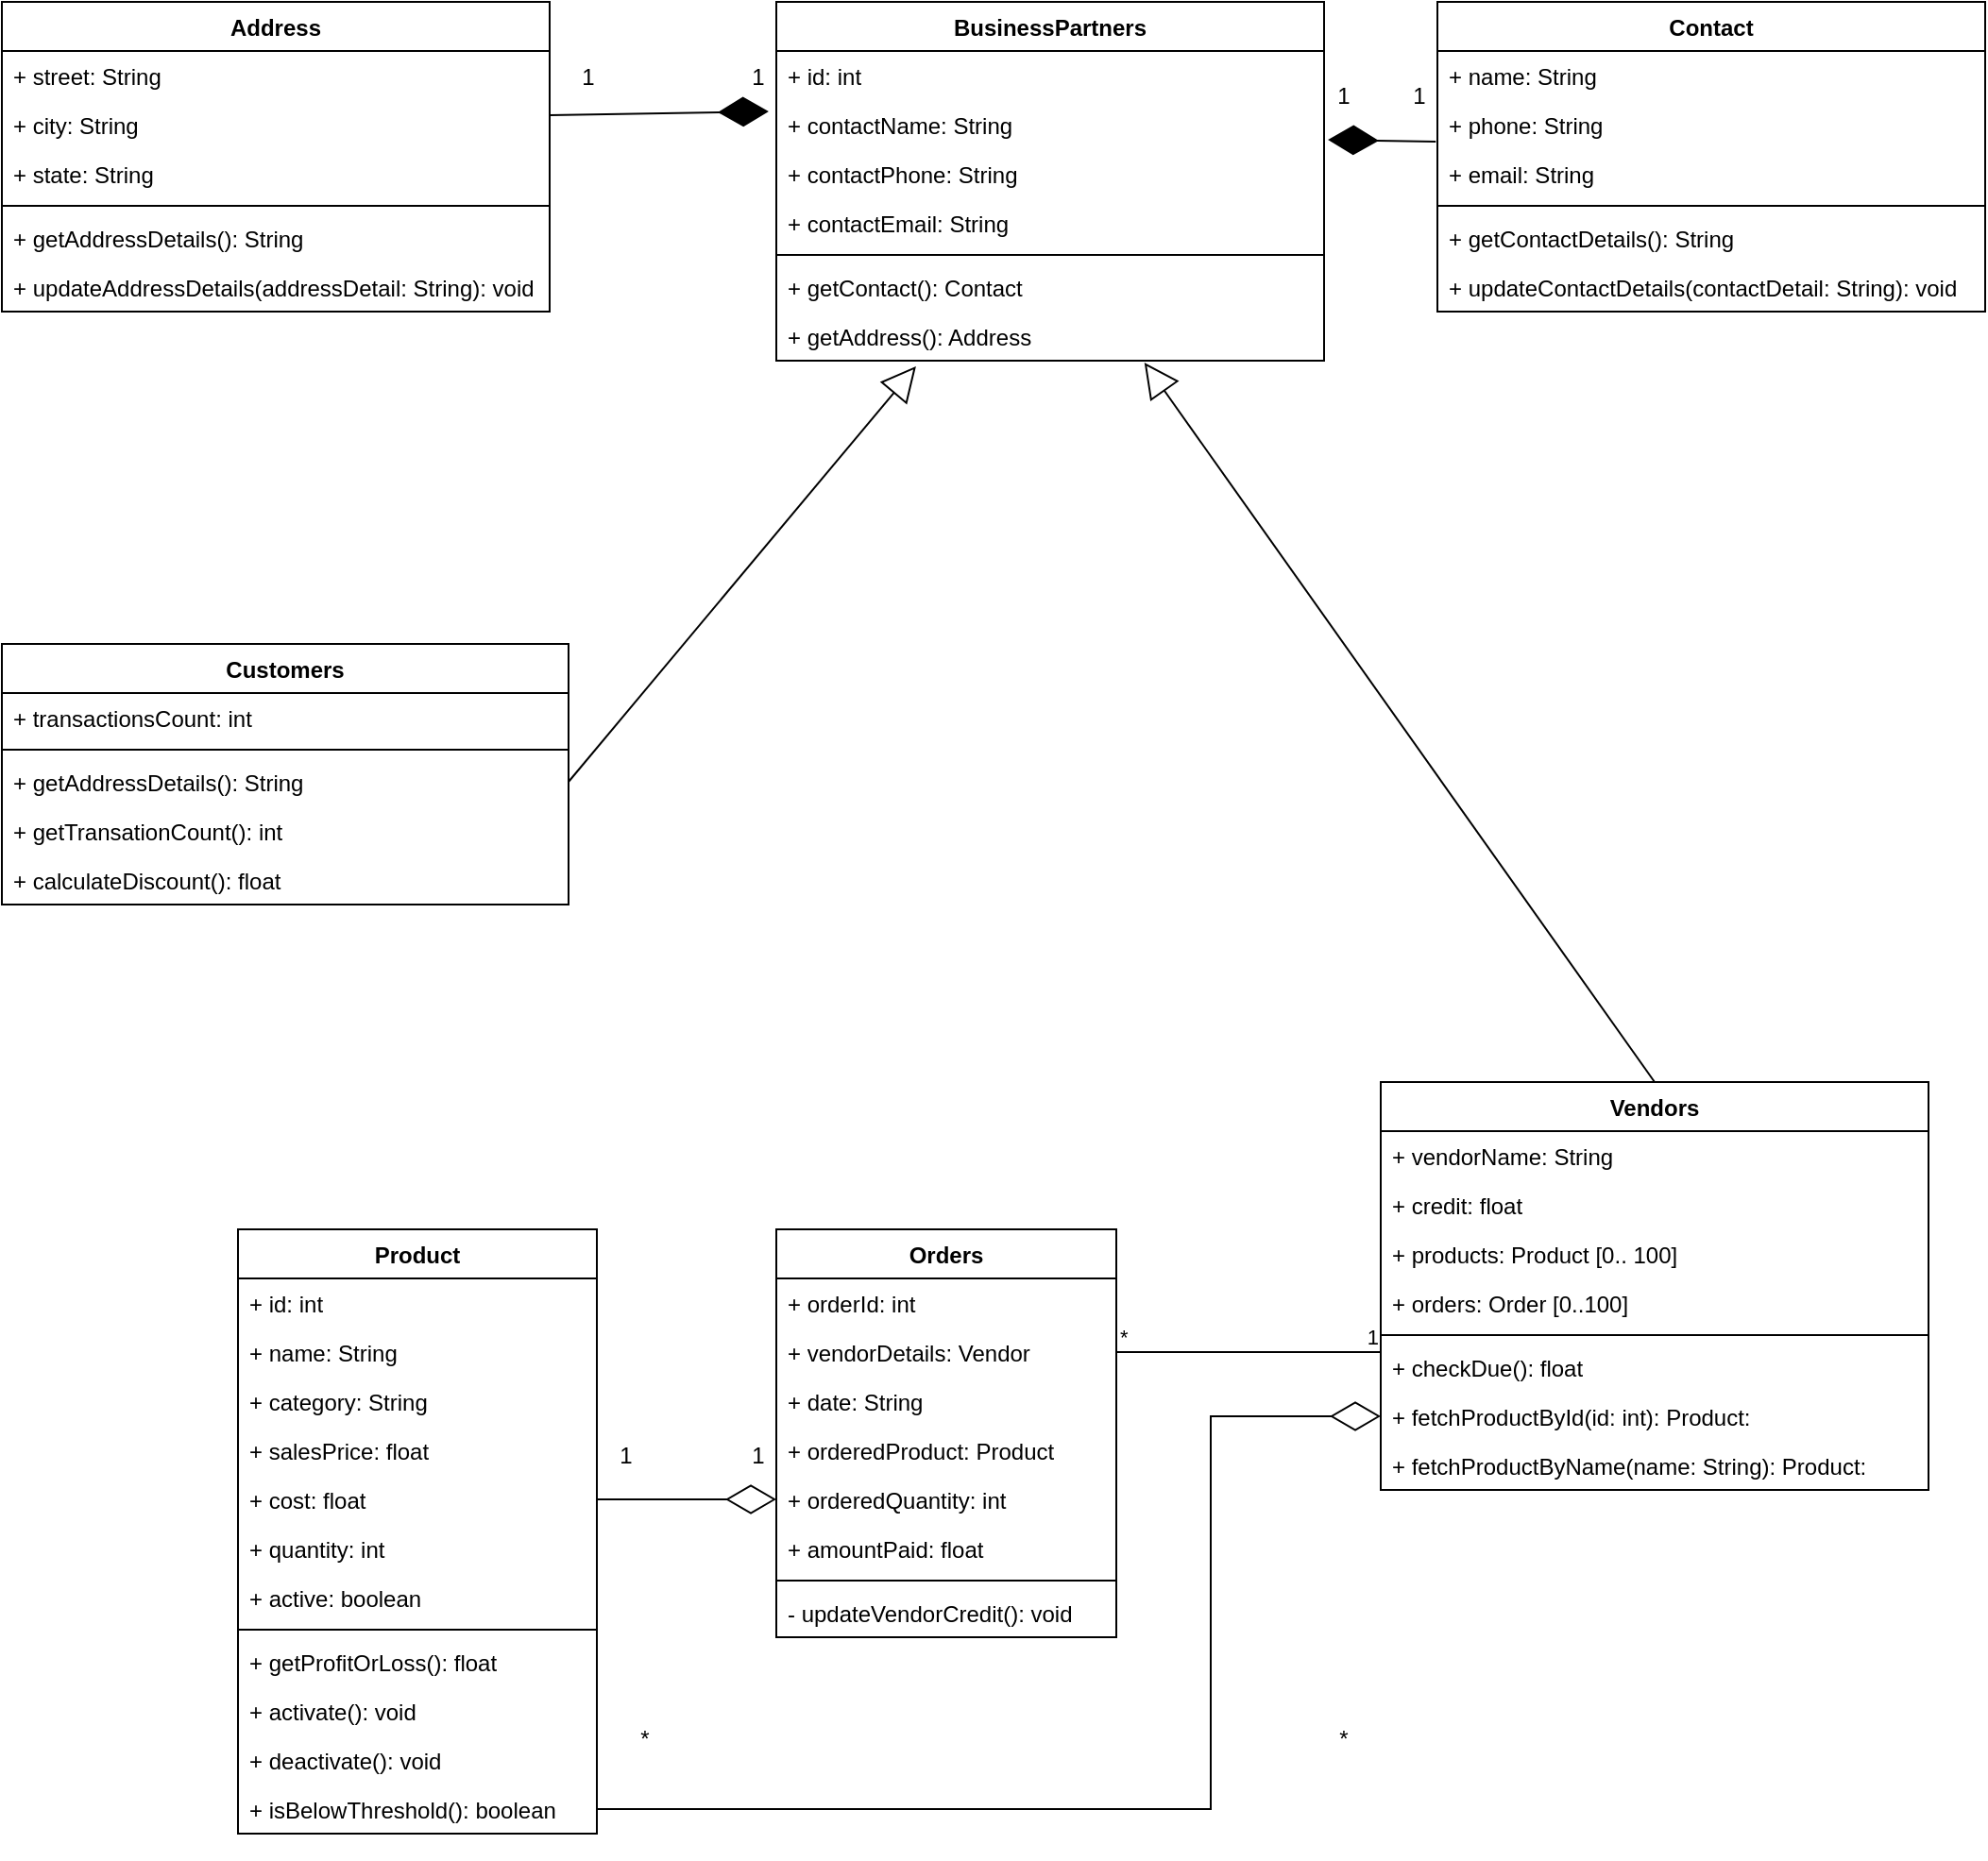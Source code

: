 <mxfile version="15.7.4" type="github">
  <diagram id="4TbU_epsyEHLMyrJDHha" name="Page-1">
    <mxGraphModel dx="868" dy="1651" grid="1" gridSize="10" guides="1" tooltips="1" connect="1" arrows="1" fold="1" page="1" pageScale="1" pageWidth="827" pageHeight="1169" math="0" shadow="0">
      <root>
        <mxCell id="0" />
        <mxCell id="1" parent="0" />
        <mxCell id="at3cq2nM4BJfjRinCHAx-1" value="Customers" style="swimlane;fontStyle=1;align=center;verticalAlign=top;childLayout=stackLayout;horizontal=1;startSize=26;horizontalStack=0;resizeParent=1;resizeParentMax=0;resizeLast=0;collapsible=1;marginBottom=0;" vertex="1" parent="1">
          <mxGeometry x="230" y="-70" width="300" height="138" as="geometry" />
        </mxCell>
        <mxCell id="at3cq2nM4BJfjRinCHAx-20" value="+ transactionsCount: int" style="text;strokeColor=none;fillColor=none;align=left;verticalAlign=top;spacingLeft=4;spacingRight=4;overflow=hidden;rotatable=0;points=[[0,0.5],[1,0.5]];portConstraint=eastwest;" vertex="1" parent="at3cq2nM4BJfjRinCHAx-1">
          <mxGeometry y="26" width="300" height="26" as="geometry" />
        </mxCell>
        <mxCell id="at3cq2nM4BJfjRinCHAx-3" value="" style="line;strokeWidth=1;fillColor=none;align=left;verticalAlign=middle;spacingTop=-1;spacingLeft=3;spacingRight=3;rotatable=0;labelPosition=right;points=[];portConstraint=eastwest;" vertex="1" parent="at3cq2nM4BJfjRinCHAx-1">
          <mxGeometry y="52" width="300" height="8" as="geometry" />
        </mxCell>
        <mxCell id="at3cq2nM4BJfjRinCHAx-25" value="+ getAddressDetails(): String&#xa;" style="text;strokeColor=none;fillColor=none;align=left;verticalAlign=top;spacingLeft=4;spacingRight=4;overflow=hidden;rotatable=0;points=[[0,0.5],[1,0.5]];portConstraint=eastwest;" vertex="1" parent="at3cq2nM4BJfjRinCHAx-1">
          <mxGeometry y="60" width="300" height="26" as="geometry" />
        </mxCell>
        <mxCell id="at3cq2nM4BJfjRinCHAx-77" value="+ getTransationCount(): int" style="text;strokeColor=none;fillColor=none;align=left;verticalAlign=top;spacingLeft=4;spacingRight=4;overflow=hidden;rotatable=0;points=[[0,0.5],[1,0.5]];portConstraint=eastwest;" vertex="1" parent="at3cq2nM4BJfjRinCHAx-1">
          <mxGeometry y="86" width="300" height="26" as="geometry" />
        </mxCell>
        <mxCell id="at3cq2nM4BJfjRinCHAx-4" value="+ calculateDiscount(): float" style="text;strokeColor=none;fillColor=none;align=left;verticalAlign=top;spacingLeft=4;spacingRight=4;overflow=hidden;rotatable=0;points=[[0,0.5],[1,0.5]];portConstraint=eastwest;" vertex="1" parent="at3cq2nM4BJfjRinCHAx-1">
          <mxGeometry y="112" width="300" height="26" as="geometry" />
        </mxCell>
        <mxCell id="at3cq2nM4BJfjRinCHAx-7" value="Product" style="swimlane;fontStyle=1;align=center;verticalAlign=top;childLayout=stackLayout;horizontal=1;startSize=26;horizontalStack=0;resizeParent=1;resizeParentMax=0;resizeLast=0;collapsible=1;marginBottom=0;" vertex="1" parent="1">
          <mxGeometry x="355" y="240" width="190" height="320" as="geometry" />
        </mxCell>
        <mxCell id="at3cq2nM4BJfjRinCHAx-11" value="+ id: int" style="text;strokeColor=none;fillColor=none;align=left;verticalAlign=top;spacingLeft=4;spacingRight=4;overflow=hidden;rotatable=0;points=[[0,0.5],[1,0.5]];portConstraint=eastwest;" vertex="1" parent="at3cq2nM4BJfjRinCHAx-7">
          <mxGeometry y="26" width="190" height="26" as="geometry" />
        </mxCell>
        <mxCell id="at3cq2nM4BJfjRinCHAx-12" value="+ name: String" style="text;strokeColor=none;fillColor=none;align=left;verticalAlign=top;spacingLeft=4;spacingRight=4;overflow=hidden;rotatable=0;points=[[0,0.5],[1,0.5]];portConstraint=eastwest;" vertex="1" parent="at3cq2nM4BJfjRinCHAx-7">
          <mxGeometry y="52" width="190" height="26" as="geometry" />
        </mxCell>
        <mxCell id="at3cq2nM4BJfjRinCHAx-13" value="+ category: String" style="text;strokeColor=none;fillColor=none;align=left;verticalAlign=top;spacingLeft=4;spacingRight=4;overflow=hidden;rotatable=0;points=[[0,0.5],[1,0.5]];portConstraint=eastwest;" vertex="1" parent="at3cq2nM4BJfjRinCHAx-7">
          <mxGeometry y="78" width="190" height="26" as="geometry" />
        </mxCell>
        <mxCell id="at3cq2nM4BJfjRinCHAx-14" value="+ salesPrice: float" style="text;strokeColor=none;fillColor=none;align=left;verticalAlign=top;spacingLeft=4;spacingRight=4;overflow=hidden;rotatable=0;points=[[0,0.5],[1,0.5]];portConstraint=eastwest;" vertex="1" parent="at3cq2nM4BJfjRinCHAx-7">
          <mxGeometry y="104" width="190" height="26" as="geometry" />
        </mxCell>
        <mxCell id="at3cq2nM4BJfjRinCHAx-15" value="+ cost: float" style="text;strokeColor=none;fillColor=none;align=left;verticalAlign=top;spacingLeft=4;spacingRight=4;overflow=hidden;rotatable=0;points=[[0,0.5],[1,0.5]];portConstraint=eastwest;" vertex="1" parent="at3cq2nM4BJfjRinCHAx-7">
          <mxGeometry y="130" width="190" height="26" as="geometry" />
        </mxCell>
        <mxCell id="at3cq2nM4BJfjRinCHAx-16" value="+ quantity: int" style="text;strokeColor=none;fillColor=none;align=left;verticalAlign=top;spacingLeft=4;spacingRight=4;overflow=hidden;rotatable=0;points=[[0,0.5],[1,0.5]];portConstraint=eastwest;" vertex="1" parent="at3cq2nM4BJfjRinCHAx-7">
          <mxGeometry y="156" width="190" height="26" as="geometry" />
        </mxCell>
        <mxCell id="at3cq2nM4BJfjRinCHAx-8" value="+ active: boolean" style="text;strokeColor=none;fillColor=none;align=left;verticalAlign=top;spacingLeft=4;spacingRight=4;overflow=hidden;rotatable=0;points=[[0,0.5],[1,0.5]];portConstraint=eastwest;" vertex="1" parent="at3cq2nM4BJfjRinCHAx-7">
          <mxGeometry y="182" width="190" height="26" as="geometry" />
        </mxCell>
        <mxCell id="at3cq2nM4BJfjRinCHAx-9" value="" style="line;strokeWidth=1;fillColor=none;align=left;verticalAlign=middle;spacingTop=-1;spacingLeft=3;spacingRight=3;rotatable=0;labelPosition=right;points=[];portConstraint=eastwest;" vertex="1" parent="at3cq2nM4BJfjRinCHAx-7">
          <mxGeometry y="208" width="190" height="8" as="geometry" />
        </mxCell>
        <mxCell id="at3cq2nM4BJfjRinCHAx-17" value="+ getProfitOrLoss(): float" style="text;strokeColor=none;fillColor=none;align=left;verticalAlign=top;spacingLeft=4;spacingRight=4;overflow=hidden;rotatable=0;points=[[0,0.5],[1,0.5]];portConstraint=eastwest;" vertex="1" parent="at3cq2nM4BJfjRinCHAx-7">
          <mxGeometry y="216" width="190" height="26" as="geometry" />
        </mxCell>
        <mxCell id="at3cq2nM4BJfjRinCHAx-18" value="+ activate(): void" style="text;strokeColor=none;fillColor=none;align=left;verticalAlign=top;spacingLeft=4;spacingRight=4;overflow=hidden;rotatable=0;points=[[0,0.5],[1,0.5]];portConstraint=eastwest;" vertex="1" parent="at3cq2nM4BJfjRinCHAx-7">
          <mxGeometry y="242" width="190" height="26" as="geometry" />
        </mxCell>
        <mxCell id="at3cq2nM4BJfjRinCHAx-19" value="+ deactivate(): void" style="text;strokeColor=none;fillColor=none;align=left;verticalAlign=top;spacingLeft=4;spacingRight=4;overflow=hidden;rotatable=0;points=[[0,0.5],[1,0.5]];portConstraint=eastwest;" vertex="1" parent="at3cq2nM4BJfjRinCHAx-7">
          <mxGeometry y="268" width="190" height="26" as="geometry" />
        </mxCell>
        <mxCell id="at3cq2nM4BJfjRinCHAx-10" value="+ isBelowThreshold(): boolean" style="text;strokeColor=none;fillColor=none;align=left;verticalAlign=top;spacingLeft=4;spacingRight=4;overflow=hidden;rotatable=0;points=[[0,0.5],[1,0.5]];portConstraint=eastwest;" vertex="1" parent="at3cq2nM4BJfjRinCHAx-7">
          <mxGeometry y="294" width="190" height="26" as="geometry" />
        </mxCell>
        <mxCell id="at3cq2nM4BJfjRinCHAx-26" value="Vendors" style="swimlane;fontStyle=1;align=center;verticalAlign=top;childLayout=stackLayout;horizontal=1;startSize=26;horizontalStack=0;resizeParent=1;resizeParentMax=0;resizeLast=0;collapsible=1;marginBottom=0;" vertex="1" parent="1">
          <mxGeometry x="960" y="162" width="290" height="216" as="geometry" />
        </mxCell>
        <mxCell id="at3cq2nM4BJfjRinCHAx-85" value="+ vendorName: String" style="text;strokeColor=none;fillColor=none;align=left;verticalAlign=top;spacingLeft=4;spacingRight=4;overflow=hidden;rotatable=0;points=[[0,0.5],[1,0.5]];portConstraint=eastwest;" vertex="1" parent="at3cq2nM4BJfjRinCHAx-26">
          <mxGeometry y="26" width="290" height="26" as="geometry" />
        </mxCell>
        <mxCell id="at3cq2nM4BJfjRinCHAx-86" value="+ credit: float" style="text;strokeColor=none;fillColor=none;align=left;verticalAlign=top;spacingLeft=4;spacingRight=4;overflow=hidden;rotatable=0;points=[[0,0.5],[1,0.5]];portConstraint=eastwest;" vertex="1" parent="at3cq2nM4BJfjRinCHAx-26">
          <mxGeometry y="52" width="290" height="26" as="geometry" />
        </mxCell>
        <mxCell id="at3cq2nM4BJfjRinCHAx-123" value="+ products: Product [0.. 100]" style="text;strokeColor=none;fillColor=none;align=left;verticalAlign=top;spacingLeft=4;spacingRight=4;overflow=hidden;rotatable=0;points=[[0,0.5],[1,0.5]];portConstraint=eastwest;" vertex="1" parent="at3cq2nM4BJfjRinCHAx-26">
          <mxGeometry y="78" width="290" height="26" as="geometry" />
        </mxCell>
        <mxCell id="at3cq2nM4BJfjRinCHAx-27" value="+ orders: Order [0..100] " style="text;strokeColor=none;fillColor=none;align=left;verticalAlign=top;spacingLeft=4;spacingRight=4;overflow=hidden;rotatable=0;points=[[0,0.5],[1,0.5]];portConstraint=eastwest;" vertex="1" parent="at3cq2nM4BJfjRinCHAx-26">
          <mxGeometry y="104" width="290" height="26" as="geometry" />
        </mxCell>
        <mxCell id="at3cq2nM4BJfjRinCHAx-28" value="" style="line;strokeWidth=1;fillColor=none;align=left;verticalAlign=middle;spacingTop=-1;spacingLeft=3;spacingRight=3;rotatable=0;labelPosition=right;points=[];portConstraint=eastwest;" vertex="1" parent="at3cq2nM4BJfjRinCHAx-26">
          <mxGeometry y="130" width="290" height="8" as="geometry" />
        </mxCell>
        <mxCell id="at3cq2nM4BJfjRinCHAx-89" value="+ checkDue(): float" style="text;strokeColor=none;fillColor=none;align=left;verticalAlign=top;spacingLeft=4;spacingRight=4;overflow=hidden;rotatable=0;points=[[0,0.5],[1,0.5]];portConstraint=eastwest;" vertex="1" parent="at3cq2nM4BJfjRinCHAx-26">
          <mxGeometry y="138" width="290" height="26" as="geometry" />
        </mxCell>
        <mxCell id="at3cq2nM4BJfjRinCHAx-90" value="+ fetchProductById(id: int): Product: " style="text;strokeColor=none;fillColor=none;align=left;verticalAlign=top;spacingLeft=4;spacingRight=4;overflow=hidden;rotatable=0;points=[[0,0.5],[1,0.5]];portConstraint=eastwest;" vertex="1" parent="at3cq2nM4BJfjRinCHAx-26">
          <mxGeometry y="164" width="290" height="26" as="geometry" />
        </mxCell>
        <mxCell id="at3cq2nM4BJfjRinCHAx-37" value="+ fetchProductByName(name: String): Product: " style="text;strokeColor=none;fillColor=none;align=left;verticalAlign=top;spacingLeft=4;spacingRight=4;overflow=hidden;rotatable=0;points=[[0,0.5],[1,0.5]];portConstraint=eastwest;" vertex="1" parent="at3cq2nM4BJfjRinCHAx-26">
          <mxGeometry y="190" width="290" height="26" as="geometry" />
        </mxCell>
        <mxCell id="at3cq2nM4BJfjRinCHAx-38" value="Orders" style="swimlane;fontStyle=1;align=center;verticalAlign=top;childLayout=stackLayout;horizontal=1;startSize=26;horizontalStack=0;resizeParent=1;resizeParentMax=0;resizeLast=0;collapsible=1;marginBottom=0;" vertex="1" parent="1">
          <mxGeometry x="640" y="240" width="180" height="216" as="geometry" />
        </mxCell>
        <mxCell id="at3cq2nM4BJfjRinCHAx-61" value="+ orderId: int" style="text;strokeColor=none;fillColor=none;align=left;verticalAlign=top;spacingLeft=4;spacingRight=4;overflow=hidden;rotatable=0;points=[[0,0.5],[1,0.5]];portConstraint=eastwest;" vertex="1" parent="at3cq2nM4BJfjRinCHAx-38">
          <mxGeometry y="26" width="180" height="26" as="geometry" />
        </mxCell>
        <mxCell id="at3cq2nM4BJfjRinCHAx-39" value="+ vendorDetails: Vendor" style="text;strokeColor=none;fillColor=none;align=left;verticalAlign=top;spacingLeft=4;spacingRight=4;overflow=hidden;rotatable=0;points=[[0,0.5],[1,0.5]];portConstraint=eastwest;" vertex="1" parent="at3cq2nM4BJfjRinCHAx-38">
          <mxGeometry y="52" width="180" height="26" as="geometry" />
        </mxCell>
        <mxCell id="at3cq2nM4BJfjRinCHAx-64" value="+ date: String" style="text;strokeColor=none;fillColor=none;align=left;verticalAlign=top;spacingLeft=4;spacingRight=4;overflow=hidden;rotatable=0;points=[[0,0.5],[1,0.5]];portConstraint=eastwest;" vertex="1" parent="at3cq2nM4BJfjRinCHAx-38">
          <mxGeometry y="78" width="180" height="26" as="geometry" />
        </mxCell>
        <mxCell id="at3cq2nM4BJfjRinCHAx-71" value="+ orderedProduct: Product" style="text;strokeColor=none;fillColor=none;align=left;verticalAlign=top;spacingLeft=4;spacingRight=4;overflow=hidden;rotatable=0;points=[[0,0.5],[1,0.5]];portConstraint=eastwest;" vertex="1" parent="at3cq2nM4BJfjRinCHAx-38">
          <mxGeometry y="104" width="180" height="26" as="geometry" />
        </mxCell>
        <mxCell id="at3cq2nM4BJfjRinCHAx-72" value="+ orderedQuantity: int" style="text;strokeColor=none;fillColor=none;align=left;verticalAlign=top;spacingLeft=4;spacingRight=4;overflow=hidden;rotatable=0;points=[[0,0.5],[1,0.5]];portConstraint=eastwest;" vertex="1" parent="at3cq2nM4BJfjRinCHAx-38">
          <mxGeometry y="130" width="180" height="26" as="geometry" />
        </mxCell>
        <mxCell id="at3cq2nM4BJfjRinCHAx-68" value="+ amountPaid: float" style="text;strokeColor=none;fillColor=none;align=left;verticalAlign=top;spacingLeft=4;spacingRight=4;overflow=hidden;rotatable=0;points=[[0,0.5],[1,0.5]];portConstraint=eastwest;" vertex="1" parent="at3cq2nM4BJfjRinCHAx-38">
          <mxGeometry y="156" width="180" height="26" as="geometry" />
        </mxCell>
        <mxCell id="at3cq2nM4BJfjRinCHAx-40" value="" style="line;strokeWidth=1;fillColor=none;align=left;verticalAlign=middle;spacingTop=-1;spacingLeft=3;spacingRight=3;rotatable=0;labelPosition=right;points=[];portConstraint=eastwest;" vertex="1" parent="at3cq2nM4BJfjRinCHAx-38">
          <mxGeometry y="182" width="180" height="8" as="geometry" />
        </mxCell>
        <mxCell id="at3cq2nM4BJfjRinCHAx-41" value="- updateVendorCredit(): void" style="text;strokeColor=none;fillColor=none;align=left;verticalAlign=top;spacingLeft=4;spacingRight=4;overflow=hidden;rotatable=0;points=[[0,0.5],[1,0.5]];portConstraint=eastwest;" vertex="1" parent="at3cq2nM4BJfjRinCHAx-38">
          <mxGeometry y="190" width="180" height="26" as="geometry" />
        </mxCell>
        <mxCell id="at3cq2nM4BJfjRinCHAx-98" value="" style="endArrow=none;html=1;edgeStyle=orthogonalEdgeStyle;rounded=0;entryX=0;entryY=0.5;entryDx=0;entryDy=0;exitX=1;exitY=0.5;exitDx=0;exitDy=0;" edge="1" parent="1" source="at3cq2nM4BJfjRinCHAx-39">
          <mxGeometry relative="1" as="geometry">
            <mxPoint x="750" y="400" as="sourcePoint" />
            <mxPoint x="960" y="305" as="targetPoint" />
          </mxGeometry>
        </mxCell>
        <mxCell id="at3cq2nM4BJfjRinCHAx-99" value="*" style="edgeLabel;resizable=0;html=1;align=left;verticalAlign=bottom;" connectable="0" vertex="1" parent="at3cq2nM4BJfjRinCHAx-98">
          <mxGeometry x="-1" relative="1" as="geometry" />
        </mxCell>
        <mxCell id="at3cq2nM4BJfjRinCHAx-100" value="1" style="edgeLabel;resizable=0;html=1;align=right;verticalAlign=bottom;" connectable="0" vertex="1" parent="at3cq2nM4BJfjRinCHAx-98">
          <mxGeometry x="1" relative="1" as="geometry" />
        </mxCell>
        <mxCell id="at3cq2nM4BJfjRinCHAx-101" value="1" style="text;html=1;align=center;verticalAlign=middle;resizable=0;points=[];autosize=1;strokeColor=none;fillColor=none;" vertex="1" parent="1">
          <mxGeometry x="550" y="350" width="20" height="20" as="geometry" />
        </mxCell>
        <mxCell id="at3cq2nM4BJfjRinCHAx-102" value="1" style="text;html=1;align=center;verticalAlign=middle;resizable=0;points=[];autosize=1;strokeColor=none;fillColor=none;" vertex="1" parent="1">
          <mxGeometry x="620" y="350" width="20" height="20" as="geometry" />
        </mxCell>
        <mxCell id="at3cq2nM4BJfjRinCHAx-103" value="*" style="text;html=1;align=center;verticalAlign=middle;resizable=0;points=[];autosize=1;strokeColor=none;fillColor=none;" vertex="1" parent="1">
          <mxGeometry x="560" y="500" width="20" height="20" as="geometry" />
        </mxCell>
        <mxCell id="at3cq2nM4BJfjRinCHAx-104" value="*" style="text;html=1;align=center;verticalAlign=middle;resizable=0;points=[];autosize=1;strokeColor=none;fillColor=none;" vertex="1" parent="1">
          <mxGeometry x="930" y="500" width="20" height="20" as="geometry" />
        </mxCell>
        <mxCell id="at3cq2nM4BJfjRinCHAx-105" value="BusinessPartners" style="swimlane;fontStyle=1;align=center;verticalAlign=top;childLayout=stackLayout;horizontal=1;startSize=26;horizontalStack=0;resizeParent=1;resizeParentMax=0;resizeLast=0;collapsible=1;marginBottom=0;" vertex="1" parent="1">
          <mxGeometry x="640" y="-410" width="290" height="190" as="geometry" />
        </mxCell>
        <mxCell id="at3cq2nM4BJfjRinCHAx-109" value="+ id: int" style="text;strokeColor=none;fillColor=none;align=left;verticalAlign=top;spacingLeft=4;spacingRight=4;overflow=hidden;rotatable=0;points=[[0,0.5],[1,0.5]];portConstraint=eastwest;" vertex="1" parent="at3cq2nM4BJfjRinCHAx-105">
          <mxGeometry y="26" width="290" height="26" as="geometry" />
        </mxCell>
        <mxCell id="at3cq2nM4BJfjRinCHAx-110" value="+ contactName: String" style="text;strokeColor=none;fillColor=none;align=left;verticalAlign=top;spacingLeft=4;spacingRight=4;overflow=hidden;rotatable=0;points=[[0,0.5],[1,0.5]];portConstraint=eastwest;" vertex="1" parent="at3cq2nM4BJfjRinCHAx-105">
          <mxGeometry y="52" width="290" height="26" as="geometry" />
        </mxCell>
        <mxCell id="at3cq2nM4BJfjRinCHAx-111" value="+ contactPhone: String" style="text;strokeColor=none;fillColor=none;align=left;verticalAlign=top;spacingLeft=4;spacingRight=4;overflow=hidden;rotatable=0;points=[[0,0.5],[1,0.5]];portConstraint=eastwest;" vertex="1" parent="at3cq2nM4BJfjRinCHAx-105">
          <mxGeometry y="78" width="290" height="26" as="geometry" />
        </mxCell>
        <mxCell id="at3cq2nM4BJfjRinCHAx-112" value="+ contactEmail: String" style="text;strokeColor=none;fillColor=none;align=left;verticalAlign=top;spacingLeft=4;spacingRight=4;overflow=hidden;rotatable=0;points=[[0,0.5],[1,0.5]];portConstraint=eastwest;" vertex="1" parent="at3cq2nM4BJfjRinCHAx-105">
          <mxGeometry y="104" width="290" height="26" as="geometry" />
        </mxCell>
        <mxCell id="at3cq2nM4BJfjRinCHAx-107" value="" style="line;strokeWidth=1;fillColor=none;align=left;verticalAlign=middle;spacingTop=-1;spacingLeft=3;spacingRight=3;rotatable=0;labelPosition=right;points=[];portConstraint=eastwest;" vertex="1" parent="at3cq2nM4BJfjRinCHAx-105">
          <mxGeometry y="130" width="290" height="8" as="geometry" />
        </mxCell>
        <mxCell id="at3cq2nM4BJfjRinCHAx-115" value="+ getContact(): Contact" style="text;strokeColor=none;fillColor=none;align=left;verticalAlign=top;spacingLeft=4;spacingRight=4;overflow=hidden;rotatable=0;points=[[0,0.5],[1,0.5]];portConstraint=eastwest;" vertex="1" parent="at3cq2nM4BJfjRinCHAx-105">
          <mxGeometry y="138" width="290" height="26" as="geometry" />
        </mxCell>
        <mxCell id="at3cq2nM4BJfjRinCHAx-117" value="+ getAddress(): Address" style="text;strokeColor=none;fillColor=none;align=left;verticalAlign=top;spacingLeft=4;spacingRight=4;overflow=hidden;rotatable=0;points=[[0,0.5],[1,0.5]];portConstraint=eastwest;" vertex="1" parent="at3cq2nM4BJfjRinCHAx-105">
          <mxGeometry y="164" width="290" height="26" as="geometry" />
        </mxCell>
        <mxCell id="at3cq2nM4BJfjRinCHAx-119" value="" style="endArrow=block;endSize=16;endFill=0;html=1;rounded=0;entryX=0.255;entryY=1.115;entryDx=0;entryDy=0;entryPerimeter=0;exitX=1;exitY=0.5;exitDx=0;exitDy=0;" edge="1" parent="1" source="at3cq2nM4BJfjRinCHAx-25" target="at3cq2nM4BJfjRinCHAx-117">
          <mxGeometry x="0.125" y="60" width="160" relative="1" as="geometry">
            <mxPoint x="580" y="150" as="sourcePoint" />
            <mxPoint x="707.86" y="-163.996" as="targetPoint" />
            <mxPoint as="offset" />
          </mxGeometry>
        </mxCell>
        <mxCell id="at3cq2nM4BJfjRinCHAx-120" value="" style="endArrow=block;endSize=16;endFill=0;html=1;rounded=0;entryX=0.672;entryY=1.038;entryDx=0;entryDy=0;entryPerimeter=0;exitX=0.5;exitY=0;exitDx=0;exitDy=0;" edge="1" parent="1" source="at3cq2nM4BJfjRinCHAx-26" target="at3cq2nM4BJfjRinCHAx-117">
          <mxGeometry y="30" width="160" relative="1" as="geometry">
            <mxPoint x="1000" y="-10" as="sourcePoint" />
            <mxPoint x="847.06" y="-168" as="targetPoint" />
            <mxPoint as="offset" />
          </mxGeometry>
        </mxCell>
        <mxCell id="at3cq2nM4BJfjRinCHAx-121" value="" style="endArrow=diamondThin;endFill=0;endSize=24;html=1;rounded=0;exitX=1;exitY=0.5;exitDx=0;exitDy=0;entryX=0;entryY=0.5;entryDx=0;entryDy=0;" edge="1" parent="1" source="at3cq2nM4BJfjRinCHAx-10" target="at3cq2nM4BJfjRinCHAx-90">
          <mxGeometry width="160" relative="1" as="geometry">
            <mxPoint x="770" y="320" as="sourcePoint" />
            <mxPoint x="860" y="530" as="targetPoint" />
            <Array as="points">
              <mxPoint x="870" y="547" />
              <mxPoint x="870" y="339" />
            </Array>
          </mxGeometry>
        </mxCell>
        <mxCell id="at3cq2nM4BJfjRinCHAx-122" value="" style="endArrow=diamondThin;endFill=0;endSize=24;html=1;rounded=0;entryX=0;entryY=0.5;entryDx=0;entryDy=0;exitX=1;exitY=0.5;exitDx=0;exitDy=0;" edge="1" parent="1" source="at3cq2nM4BJfjRinCHAx-15" target="at3cq2nM4BJfjRinCHAx-72">
          <mxGeometry width="160" relative="1" as="geometry">
            <mxPoint x="770" y="320" as="sourcePoint" />
            <mxPoint x="930" y="320" as="targetPoint" />
          </mxGeometry>
        </mxCell>
        <mxCell id="at3cq2nM4BJfjRinCHAx-124" value="Address" style="swimlane;fontStyle=1;align=center;verticalAlign=top;childLayout=stackLayout;horizontal=1;startSize=26;horizontalStack=0;resizeParent=1;resizeParentMax=0;resizeLast=0;collapsible=1;marginBottom=0;" vertex="1" parent="1">
          <mxGeometry x="230" y="-410" width="290" height="164" as="geometry">
            <mxRectangle x="200" y="120" width="80" height="26" as="alternateBounds" />
          </mxGeometry>
        </mxCell>
        <mxCell id="at3cq2nM4BJfjRinCHAx-125" value="+ street: String" style="text;strokeColor=none;fillColor=none;align=left;verticalAlign=top;spacingLeft=4;spacingRight=4;overflow=hidden;rotatable=0;points=[[0,0.5],[1,0.5]];portConstraint=eastwest;" vertex="1" parent="at3cq2nM4BJfjRinCHAx-124">
          <mxGeometry y="26" width="290" height="26" as="geometry" />
        </mxCell>
        <mxCell id="at3cq2nM4BJfjRinCHAx-126" value="+ city: String" style="text;strokeColor=none;fillColor=none;align=left;verticalAlign=top;spacingLeft=4;spacingRight=4;overflow=hidden;rotatable=0;points=[[0,0.5],[1,0.5]];portConstraint=eastwest;" vertex="1" parent="at3cq2nM4BJfjRinCHAx-124">
          <mxGeometry y="52" width="290" height="26" as="geometry" />
        </mxCell>
        <mxCell id="at3cq2nM4BJfjRinCHAx-127" value="+ state: String" style="text;strokeColor=none;fillColor=none;align=left;verticalAlign=top;spacingLeft=4;spacingRight=4;overflow=hidden;rotatable=0;points=[[0,0.5],[1,0.5]];portConstraint=eastwest;" vertex="1" parent="at3cq2nM4BJfjRinCHAx-124">
          <mxGeometry y="78" width="290" height="26" as="geometry" />
        </mxCell>
        <mxCell id="at3cq2nM4BJfjRinCHAx-128" value="" style="line;strokeWidth=1;fillColor=none;align=left;verticalAlign=middle;spacingTop=-1;spacingLeft=3;spacingRight=3;rotatable=0;labelPosition=right;points=[];portConstraint=eastwest;" vertex="1" parent="at3cq2nM4BJfjRinCHAx-124">
          <mxGeometry y="104" width="290" height="8" as="geometry" />
        </mxCell>
        <mxCell id="at3cq2nM4BJfjRinCHAx-129" value="+ getAddressDetails(): String" style="text;strokeColor=none;fillColor=none;align=left;verticalAlign=top;spacingLeft=4;spacingRight=4;overflow=hidden;rotatable=0;points=[[0,0.5],[1,0.5]];portConstraint=eastwest;" vertex="1" parent="at3cq2nM4BJfjRinCHAx-124">
          <mxGeometry y="112" width="290" height="26" as="geometry" />
        </mxCell>
        <mxCell id="at3cq2nM4BJfjRinCHAx-130" value="+ updateAddressDetails(addressDetail: String): void" style="text;strokeColor=none;fillColor=none;align=left;verticalAlign=top;spacingLeft=4;spacingRight=4;overflow=hidden;rotatable=0;points=[[0,0.5],[1,0.5]];portConstraint=eastwest;" vertex="1" parent="at3cq2nM4BJfjRinCHAx-124">
          <mxGeometry y="138" width="290" height="26" as="geometry" />
        </mxCell>
        <mxCell id="at3cq2nM4BJfjRinCHAx-131" value="" style="endArrow=diamondThin;endFill=1;endSize=24;html=1;exitX=1;exitY=0.5;exitDx=0;exitDy=0;entryX=-0.014;entryY=0.231;entryDx=0;entryDy=0;entryPerimeter=0;" edge="1" parent="1" target="at3cq2nM4BJfjRinCHAx-110">
          <mxGeometry width="160" relative="1" as="geometry">
            <mxPoint x="520" y="-350" as="sourcePoint" />
            <mxPoint x="580" y="-350" as="targetPoint" />
          </mxGeometry>
        </mxCell>
        <mxCell id="at3cq2nM4BJfjRinCHAx-132" value="Contact" style="swimlane;fontStyle=1;align=center;verticalAlign=top;childLayout=stackLayout;horizontal=1;startSize=26;horizontalStack=0;resizeParent=1;resizeParentMax=0;resizeLast=0;collapsible=1;marginBottom=0;" vertex="1" parent="1">
          <mxGeometry x="990" y="-410" width="290" height="164" as="geometry">
            <mxRectangle x="200" y="120" width="80" height="26" as="alternateBounds" />
          </mxGeometry>
        </mxCell>
        <mxCell id="at3cq2nM4BJfjRinCHAx-133" value="+ name: String" style="text;strokeColor=none;fillColor=none;align=left;verticalAlign=top;spacingLeft=4;spacingRight=4;overflow=hidden;rotatable=0;points=[[0,0.5],[1,0.5]];portConstraint=eastwest;" vertex="1" parent="at3cq2nM4BJfjRinCHAx-132">
          <mxGeometry y="26" width="290" height="26" as="geometry" />
        </mxCell>
        <mxCell id="at3cq2nM4BJfjRinCHAx-134" value="+ phone: String" style="text;strokeColor=none;fillColor=none;align=left;verticalAlign=top;spacingLeft=4;spacingRight=4;overflow=hidden;rotatable=0;points=[[0,0.5],[1,0.5]];portConstraint=eastwest;" vertex="1" parent="at3cq2nM4BJfjRinCHAx-132">
          <mxGeometry y="52" width="290" height="26" as="geometry" />
        </mxCell>
        <mxCell id="at3cq2nM4BJfjRinCHAx-135" value="+ email: String" style="text;strokeColor=none;fillColor=none;align=left;verticalAlign=top;spacingLeft=4;spacingRight=4;overflow=hidden;rotatable=0;points=[[0,0.5],[1,0.5]];portConstraint=eastwest;" vertex="1" parent="at3cq2nM4BJfjRinCHAx-132">
          <mxGeometry y="78" width="290" height="26" as="geometry" />
        </mxCell>
        <mxCell id="at3cq2nM4BJfjRinCHAx-136" value="" style="line;strokeWidth=1;fillColor=none;align=left;verticalAlign=middle;spacingTop=-1;spacingLeft=3;spacingRight=3;rotatable=0;labelPosition=right;points=[];portConstraint=eastwest;" vertex="1" parent="at3cq2nM4BJfjRinCHAx-132">
          <mxGeometry y="104" width="290" height="8" as="geometry" />
        </mxCell>
        <mxCell id="at3cq2nM4BJfjRinCHAx-137" value="+ getContactDetails(): String" style="text;strokeColor=none;fillColor=none;align=left;verticalAlign=top;spacingLeft=4;spacingRight=4;overflow=hidden;rotatable=0;points=[[0,0.5],[1,0.5]];portConstraint=eastwest;" vertex="1" parent="at3cq2nM4BJfjRinCHAx-132">
          <mxGeometry y="112" width="290" height="26" as="geometry" />
        </mxCell>
        <mxCell id="at3cq2nM4BJfjRinCHAx-138" value="+ updateContactDetails(contactDetail: String): void" style="text;strokeColor=none;fillColor=none;align=left;verticalAlign=top;spacingLeft=4;spacingRight=4;overflow=hidden;rotatable=0;points=[[0,0.5],[1,0.5]];portConstraint=eastwest;" vertex="1" parent="at3cq2nM4BJfjRinCHAx-132">
          <mxGeometry y="138" width="290" height="26" as="geometry" />
        </mxCell>
        <mxCell id="at3cq2nM4BJfjRinCHAx-139" value="" style="endArrow=diamondThin;endFill=1;endSize=24;html=1;rounded=0;entryX=1.007;entryY=-0.192;entryDx=0;entryDy=0;entryPerimeter=0;exitX=-0.003;exitY=0.846;exitDx=0;exitDy=0;exitPerimeter=0;" edge="1" parent="1" source="at3cq2nM4BJfjRinCHAx-134" target="at3cq2nM4BJfjRinCHAx-111">
          <mxGeometry width="160" relative="1" as="geometry">
            <mxPoint x="720" y="-250" as="sourcePoint" />
            <mxPoint x="880" y="-250" as="targetPoint" />
          </mxGeometry>
        </mxCell>
        <mxCell id="at3cq2nM4BJfjRinCHAx-140" value="1" style="text;html=1;align=center;verticalAlign=middle;resizable=0;points=[];autosize=1;strokeColor=none;fillColor=none;" vertex="1" parent="1">
          <mxGeometry x="930" y="-370" width="20" height="20" as="geometry" />
        </mxCell>
        <mxCell id="at3cq2nM4BJfjRinCHAx-141" value="1" style="text;html=1;align=center;verticalAlign=middle;resizable=0;points=[];autosize=1;strokeColor=none;fillColor=none;" vertex="1" parent="1">
          <mxGeometry x="970" y="-370" width="20" height="20" as="geometry" />
        </mxCell>
        <mxCell id="at3cq2nM4BJfjRinCHAx-143" value="1" style="text;html=1;align=center;verticalAlign=middle;resizable=0;points=[];autosize=1;strokeColor=none;fillColor=none;" vertex="1" parent="1">
          <mxGeometry x="530" y="-380" width="20" height="20" as="geometry" />
        </mxCell>
        <mxCell id="at3cq2nM4BJfjRinCHAx-144" value="1" style="text;html=1;align=center;verticalAlign=middle;resizable=0;points=[];autosize=1;strokeColor=none;fillColor=none;" vertex="1" parent="1">
          <mxGeometry x="620" y="-380" width="20" height="20" as="geometry" />
        </mxCell>
      </root>
    </mxGraphModel>
  </diagram>
</mxfile>

